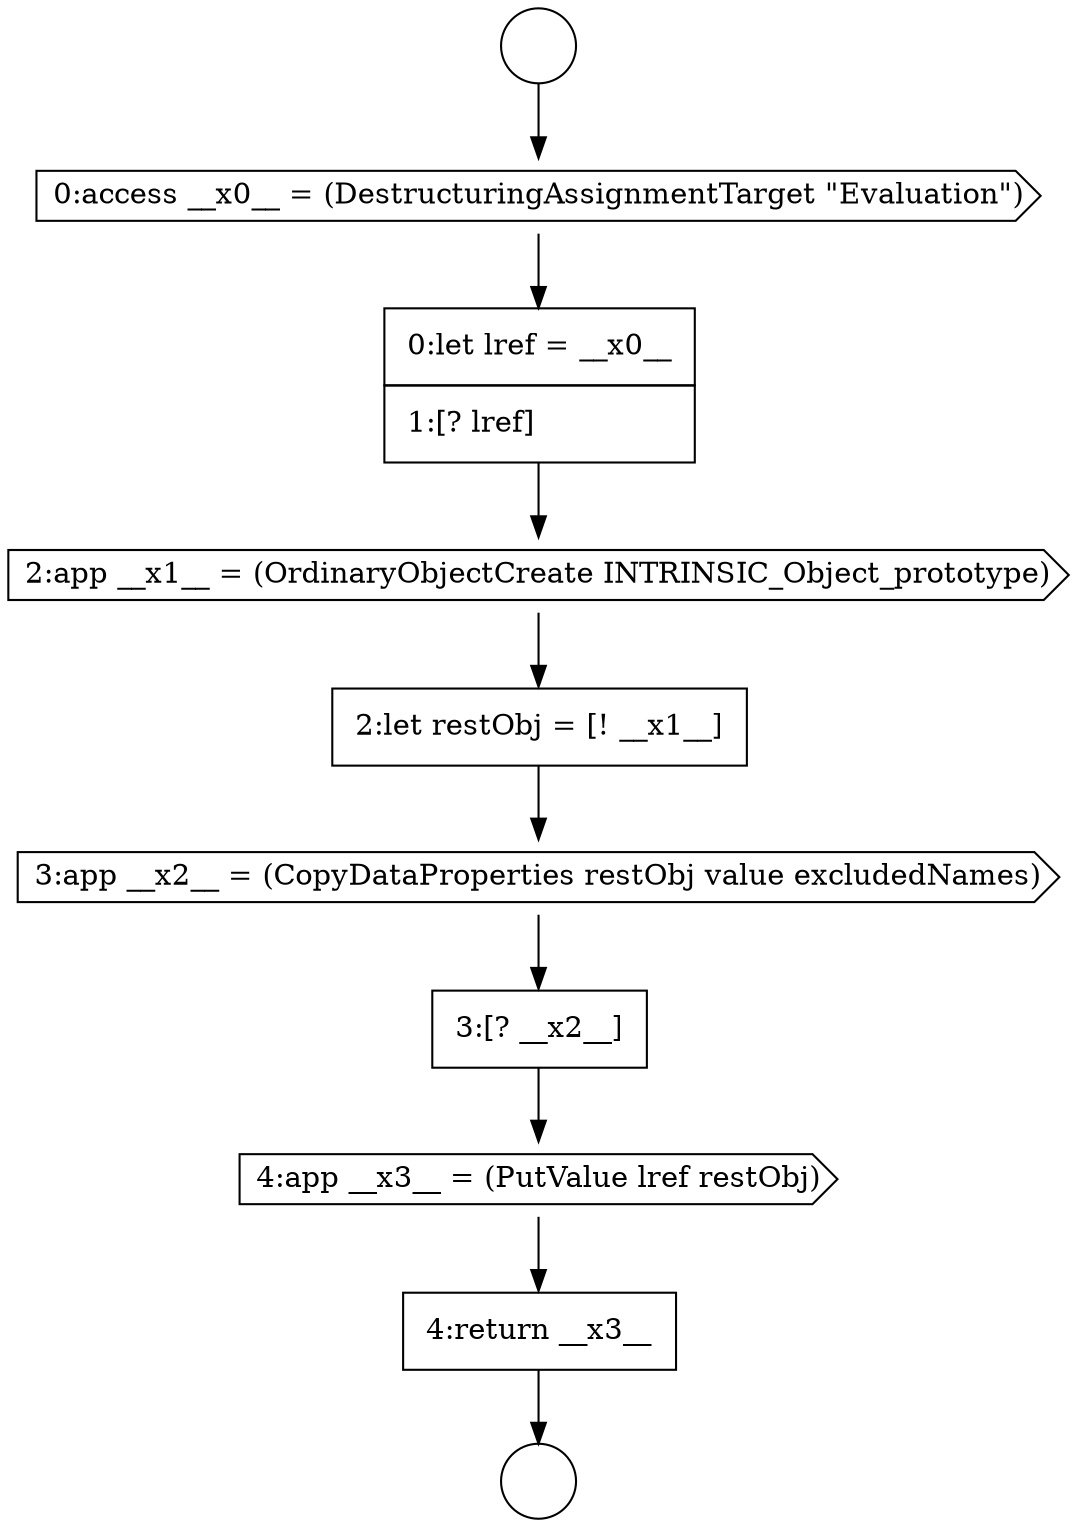 digraph {
  node5842 [shape=circle label=" " color="black" fillcolor="white" style=filled]
  node5846 [shape=none, margin=0, label=<<font color="black">
    <table border="0" cellborder="1" cellspacing="0" cellpadding="10">
      <tr><td align="left">2:let restObj = [! __x1__]</td></tr>
    </table>
  </font>> color="black" fillcolor="white" style=filled]
  node5843 [shape=cds, label=<<font color="black">0:access __x0__ = (DestructuringAssignmentTarget &quot;Evaluation&quot;)</font>> color="black" fillcolor="white" style=filled]
  node5847 [shape=cds, label=<<font color="black">3:app __x2__ = (CopyDataProperties restObj value excludedNames)</font>> color="black" fillcolor="white" style=filled]
  node5850 [shape=none, margin=0, label=<<font color="black">
    <table border="0" cellborder="1" cellspacing="0" cellpadding="10">
      <tr><td align="left">4:return __x3__</td></tr>
    </table>
  </font>> color="black" fillcolor="white" style=filled]
  node5844 [shape=none, margin=0, label=<<font color="black">
    <table border="0" cellborder="1" cellspacing="0" cellpadding="10">
      <tr><td align="left">0:let lref = __x0__</td></tr>
      <tr><td align="left">1:[? lref]</td></tr>
    </table>
  </font>> color="black" fillcolor="white" style=filled]
  node5848 [shape=none, margin=0, label=<<font color="black">
    <table border="0" cellborder="1" cellspacing="0" cellpadding="10">
      <tr><td align="left">3:[? __x2__]</td></tr>
    </table>
  </font>> color="black" fillcolor="white" style=filled]
  node5849 [shape=cds, label=<<font color="black">4:app __x3__ = (PutValue lref restObj)</font>> color="black" fillcolor="white" style=filled]
  node5841 [shape=circle label=" " color="black" fillcolor="white" style=filled]
  node5845 [shape=cds, label=<<font color="black">2:app __x1__ = (OrdinaryObjectCreate INTRINSIC_Object_prototype)</font>> color="black" fillcolor="white" style=filled]
  node5848 -> node5849 [ color="black"]
  node5847 -> node5848 [ color="black"]
  node5841 -> node5843 [ color="black"]
  node5850 -> node5842 [ color="black"]
  node5843 -> node5844 [ color="black"]
  node5845 -> node5846 [ color="black"]
  node5844 -> node5845 [ color="black"]
  node5846 -> node5847 [ color="black"]
  node5849 -> node5850 [ color="black"]
}
